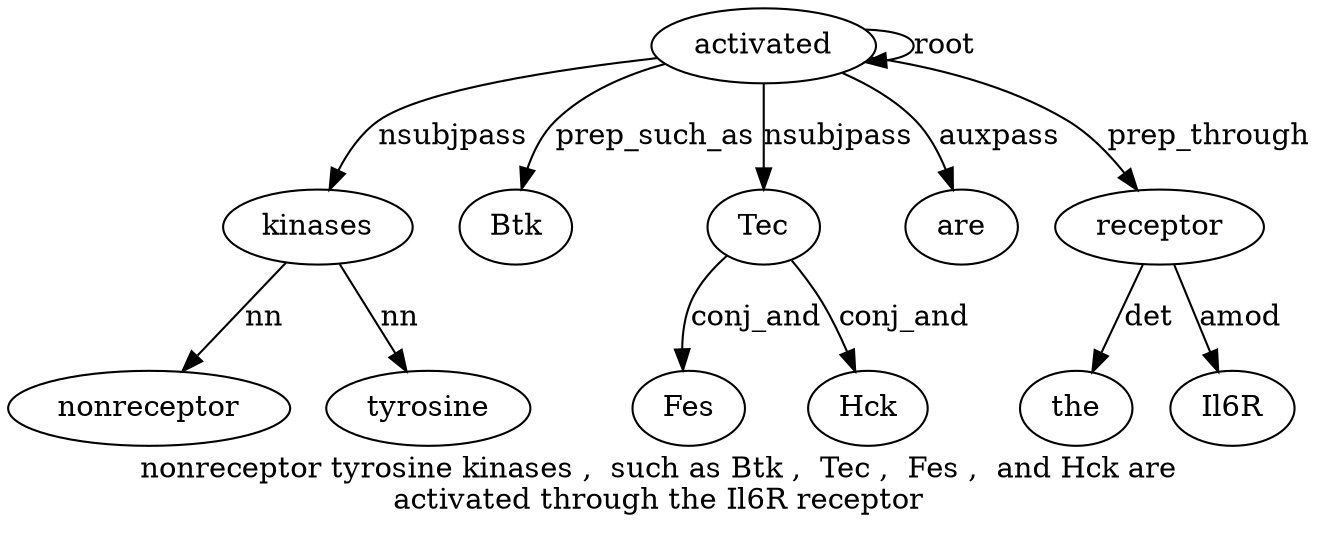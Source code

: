 digraph "nonreceptor tyrosine kinases ,  such as Btk ,  Tec ,  Fes ,  and Hck are activated through the Il6R receptor" {
label="nonreceptor tyrosine kinases ,  such as Btk ,  Tec ,  Fes ,  and Hck are
activated through the Il6R receptor";
kinases3 [style=filled, fillcolor=white, label=kinases];
nonreceptor1 [style=filled, fillcolor=white, label=nonreceptor];
kinases3 -> nonreceptor1  [label=nn];
tyrosine2 [style=filled, fillcolor=white, label=tyrosine];
kinases3 -> tyrosine2  [label=nn];
activated16 [style=filled, fillcolor=white, label=activated];
activated16 -> kinases3  [label=nsubjpass];
Btk7 [style=filled, fillcolor=white, label=Btk];
activated16 -> Btk7  [label=prep_such_as];
Tec9 [style=filled, fillcolor=white, label=Tec];
activated16 -> Tec9  [label=nsubjpass];
Fes11 [style=filled, fillcolor=white, label=Fes];
Tec9 -> Fes11  [label=conj_and];
Hck14 [style=filled, fillcolor=white, label=Hck];
Tec9 -> Hck14  [label=conj_and];
are15 [style=filled, fillcolor=white, label=are];
activated16 -> are15  [label=auxpass];
activated16 -> activated16  [label=root];
receptor20 [style=filled, fillcolor=white, label=receptor];
the18 [style=filled, fillcolor=white, label=the];
receptor20 -> the18  [label=det];
Il6R19 [style=filled, fillcolor=white, label=Il6R];
receptor20 -> Il6R19  [label=amod];
activated16 -> receptor20  [label=prep_through];
}
